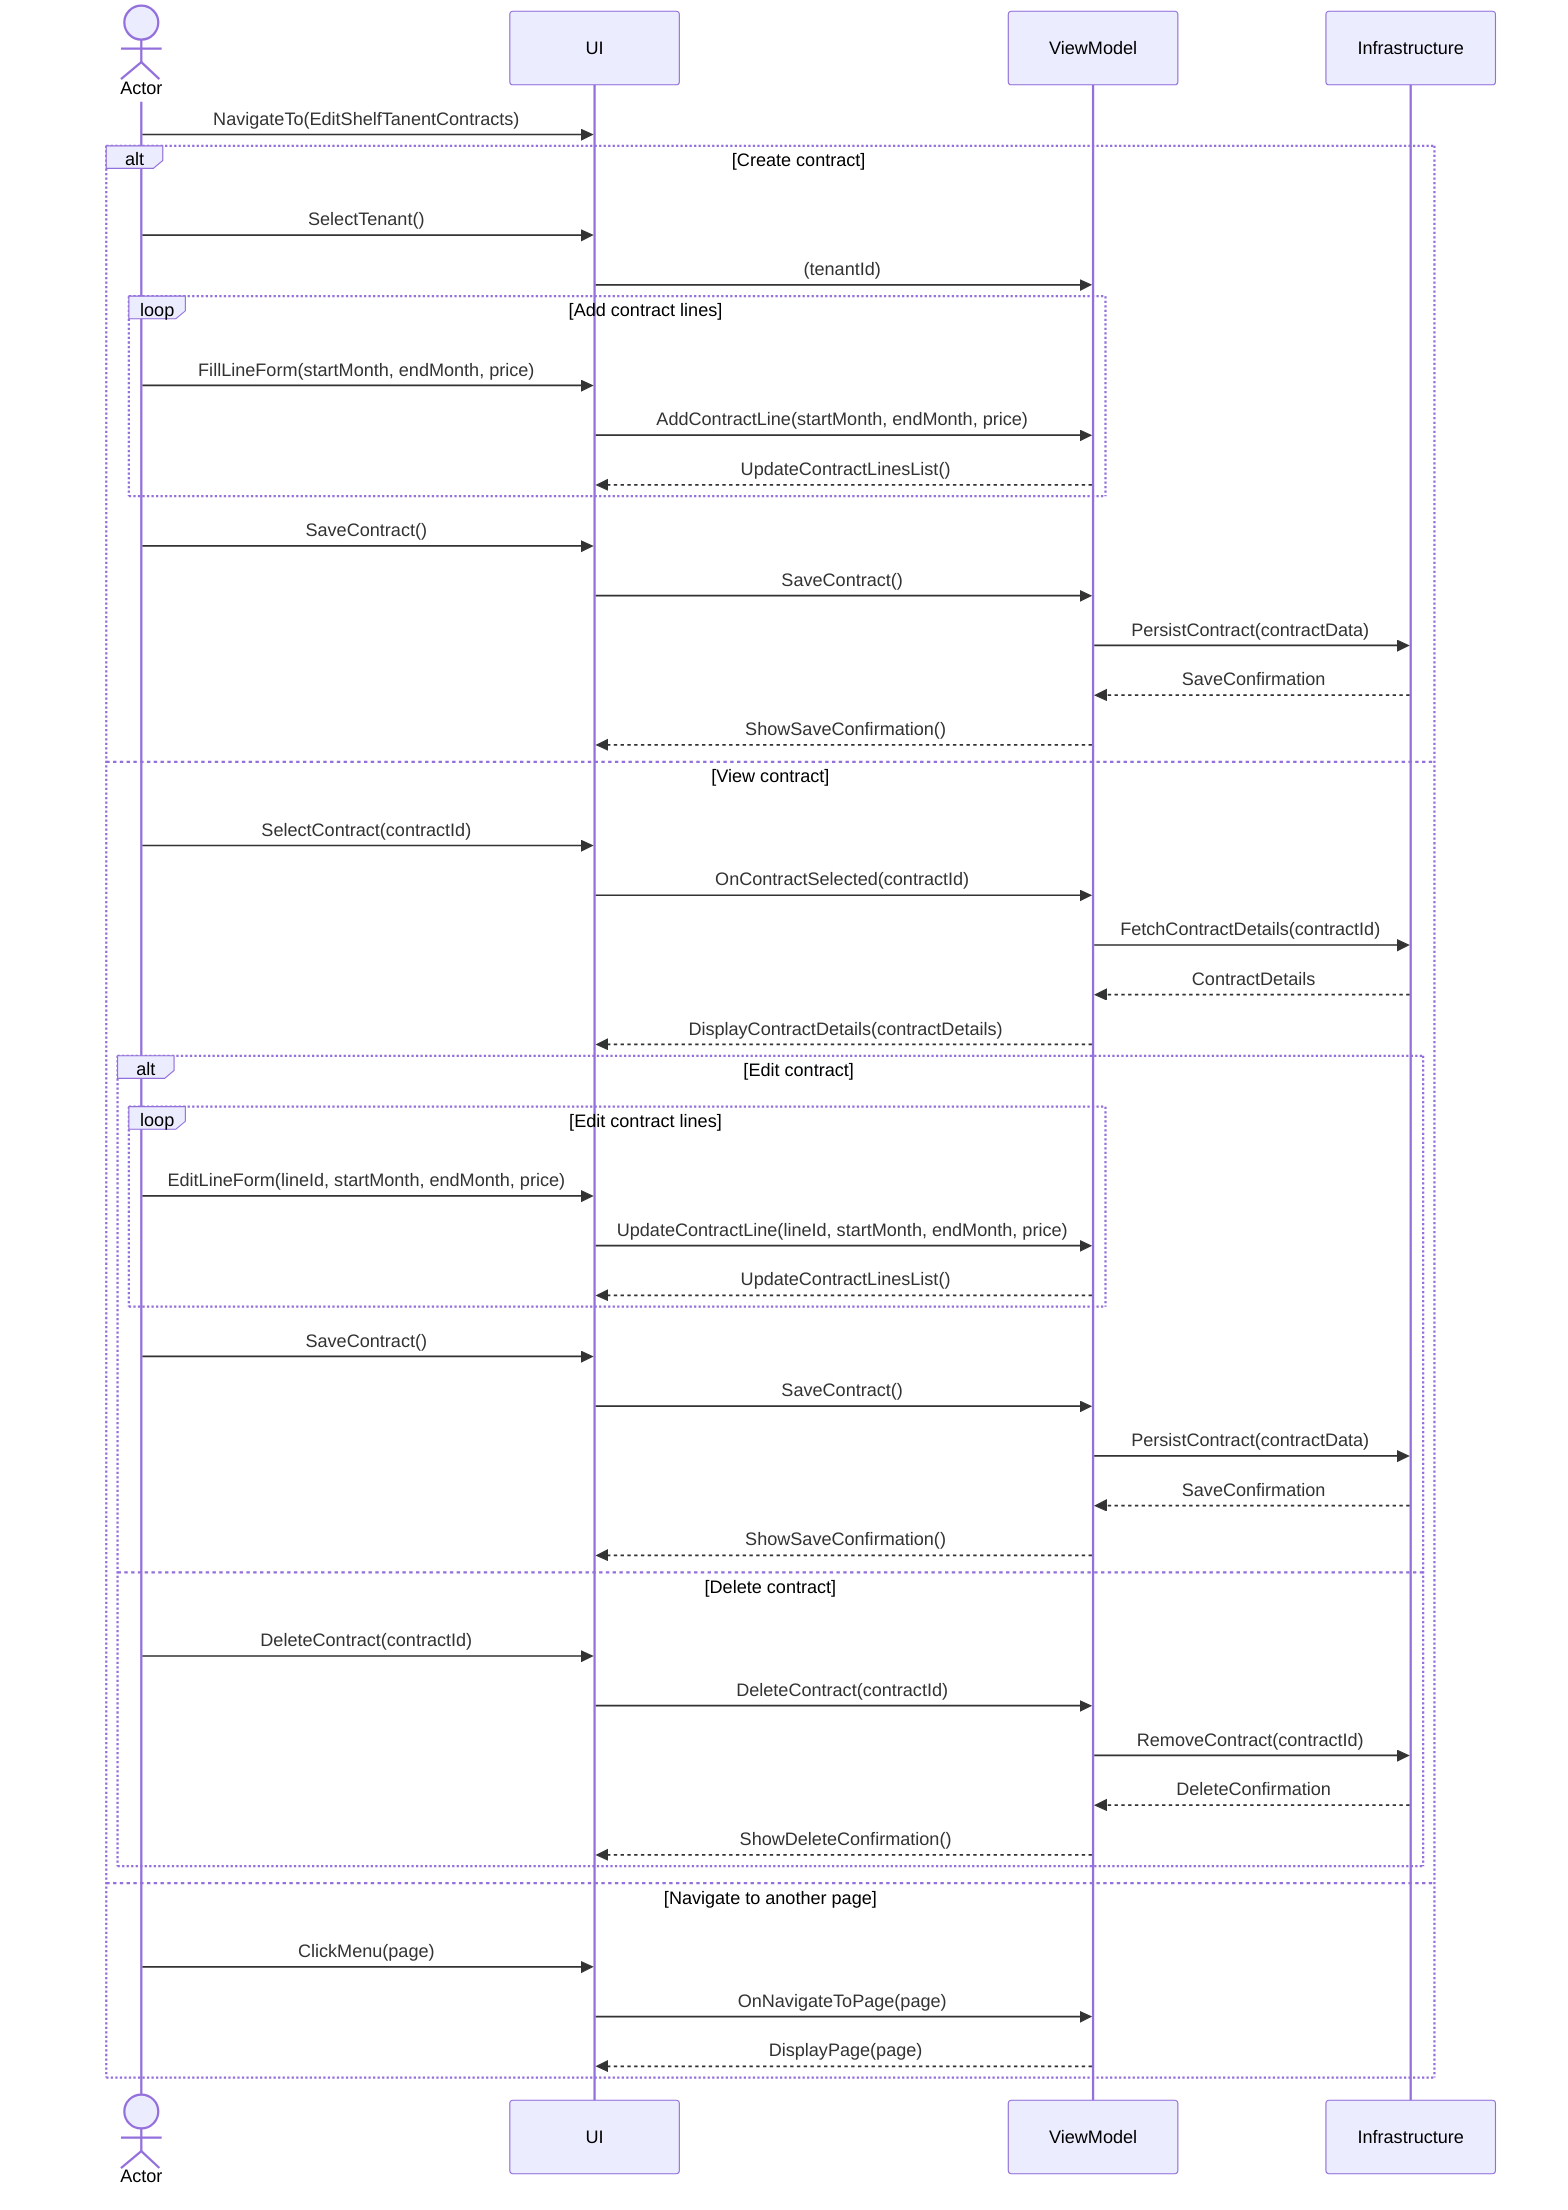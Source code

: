 ﻿sequenceDiagram
    actor Ejer as Actor
    participant UI
    participant ViewModel
    participant Infrastructure

    Ejer->>UI: NavigateTo(EditShelfTanentContracts)

    alt Create contract
        Ejer->>UI: SelectTenant()
        UI->>ViewModel: (tenantId)
        loop Add contract lines
            Ejer->>UI: FillLineForm(startMonth, endMonth, price)
            UI->>ViewModel: AddContractLine(startMonth, endMonth, price)
            ViewModel-->>UI: UpdateContractLinesList()
        end
        Ejer->>UI: SaveContract()
        UI->>ViewModel: SaveContract()
        ViewModel->>Infrastructure: PersistContract(contractData)
        Infrastructure-->>ViewModel: SaveConfirmation
        ViewModel-->>UI: ShowSaveConfirmation()
    else View contract
        Ejer->>UI: SelectContract(contractId)
        UI->>ViewModel: OnContractSelected(contractId)
        ViewModel->>Infrastructure: FetchContractDetails(contractId)
        Infrastructure-->>ViewModel: ContractDetails
        ViewModel-->>UI: DisplayContractDetails(contractDetails)
        alt Edit contract
            loop Edit contract lines
                Ejer->>UI: EditLineForm(lineId, startMonth, endMonth, price)
                UI->>ViewModel: UpdateContractLine(lineId, startMonth, endMonth, price)
                ViewModel-->>UI: UpdateContractLinesList()
            end
            Ejer->>UI: SaveContract()
            UI->>ViewModel: SaveContract()
            ViewModel->>Infrastructure: PersistContract(contractData)
            Infrastructure-->>ViewModel: SaveConfirmation
            ViewModel-->>UI: ShowSaveConfirmation()
        else Delete contract
            Ejer->>UI: DeleteContract(contractId)
            UI->>ViewModel: DeleteContract(contractId)
            ViewModel->>Infrastructure: RemoveContract(contractId)
            Infrastructure-->>ViewModel: DeleteConfirmation
            ViewModel-->>UI: ShowDeleteConfirmation()
        end
    else Navigate to another page
        Ejer->>UI: ClickMenu(page)
        UI->>ViewModel: OnNavigateToPage(page)
        ViewModel-->>UI: DisplayPage(page)
    end